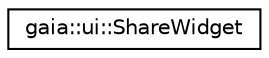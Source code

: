 digraph G
{
  edge [fontname="Helvetica",fontsize="10",labelfontname="Helvetica",labelfontsize="10"];
  node [fontname="Helvetica",fontsize="10",shape=record];
  rankdir=LR;
  Node1 [label="gaia::ui::ShareWidget",height=0.2,width=0.4,color="black", fillcolor="white", style="filled",URL="$da/d08/classgaia_1_1ui_1_1_share_widget.html",tooltip="This is a widget for a share action."];
}

